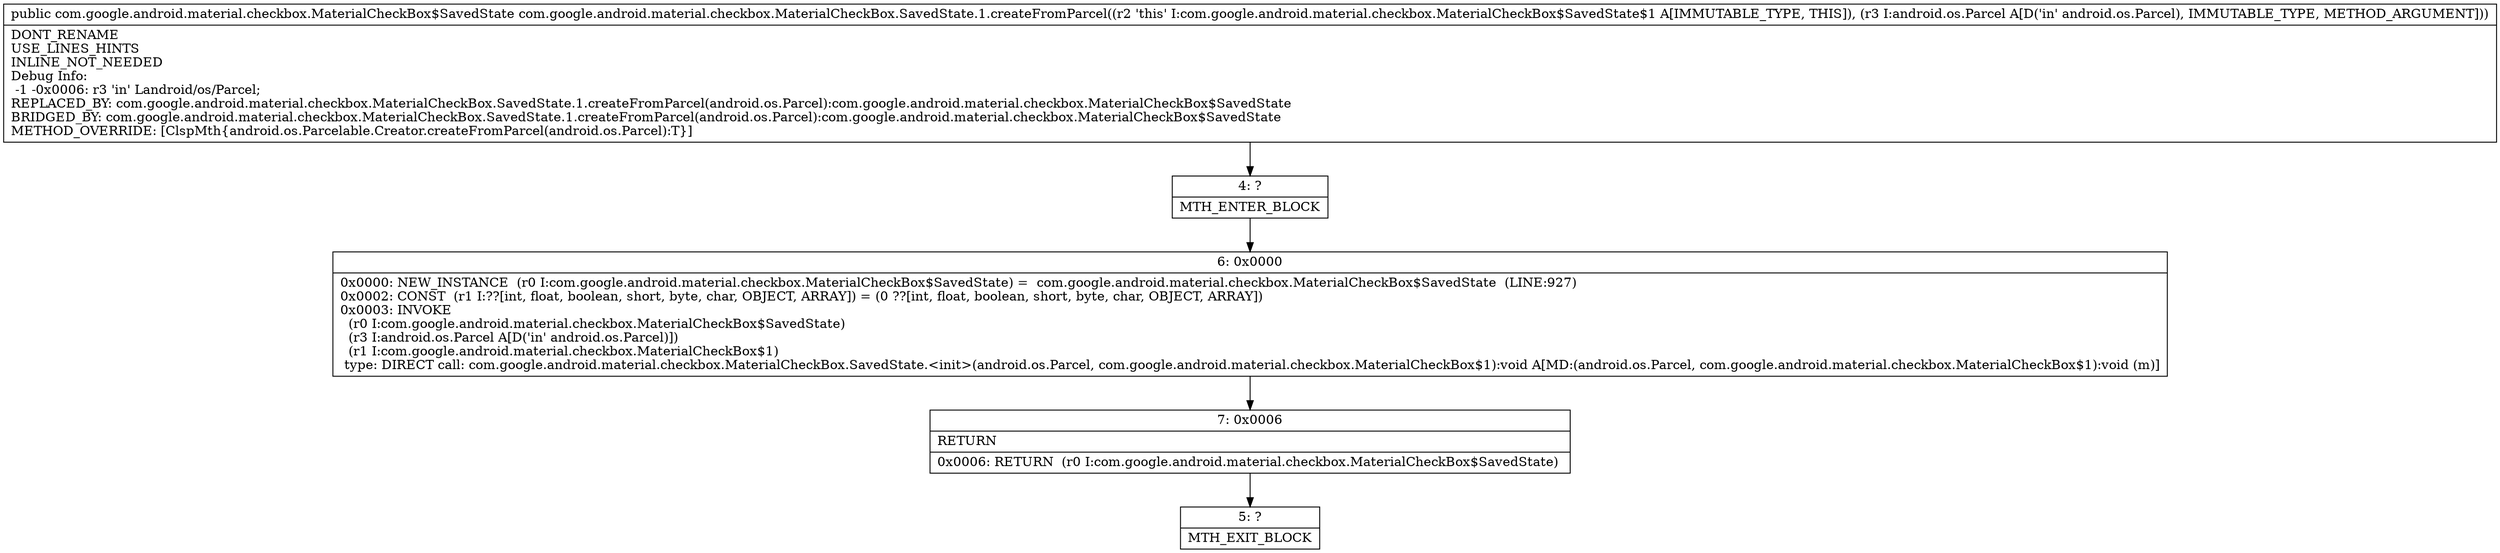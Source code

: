 digraph "CFG forcom.google.android.material.checkbox.MaterialCheckBox.SavedState.1.createFromParcel(Landroid\/os\/Parcel;)Lcom\/google\/android\/material\/checkbox\/MaterialCheckBox$SavedState;" {
Node_4 [shape=record,label="{4\:\ ?|MTH_ENTER_BLOCK\l}"];
Node_6 [shape=record,label="{6\:\ 0x0000|0x0000: NEW_INSTANCE  (r0 I:com.google.android.material.checkbox.MaterialCheckBox$SavedState) =  com.google.android.material.checkbox.MaterialCheckBox$SavedState  (LINE:927)\l0x0002: CONST  (r1 I:??[int, float, boolean, short, byte, char, OBJECT, ARRAY]) = (0 ??[int, float, boolean, short, byte, char, OBJECT, ARRAY]) \l0x0003: INVOKE  \l  (r0 I:com.google.android.material.checkbox.MaterialCheckBox$SavedState)\l  (r3 I:android.os.Parcel A[D('in' android.os.Parcel)])\l  (r1 I:com.google.android.material.checkbox.MaterialCheckBox$1)\l type: DIRECT call: com.google.android.material.checkbox.MaterialCheckBox.SavedState.\<init\>(android.os.Parcel, com.google.android.material.checkbox.MaterialCheckBox$1):void A[MD:(android.os.Parcel, com.google.android.material.checkbox.MaterialCheckBox$1):void (m)]\l}"];
Node_7 [shape=record,label="{7\:\ 0x0006|RETURN\l|0x0006: RETURN  (r0 I:com.google.android.material.checkbox.MaterialCheckBox$SavedState) \l}"];
Node_5 [shape=record,label="{5\:\ ?|MTH_EXIT_BLOCK\l}"];
MethodNode[shape=record,label="{public com.google.android.material.checkbox.MaterialCheckBox$SavedState com.google.android.material.checkbox.MaterialCheckBox.SavedState.1.createFromParcel((r2 'this' I:com.google.android.material.checkbox.MaterialCheckBox$SavedState$1 A[IMMUTABLE_TYPE, THIS]), (r3 I:android.os.Parcel A[D('in' android.os.Parcel), IMMUTABLE_TYPE, METHOD_ARGUMENT]))  | DONT_RENAME\lUSE_LINES_HINTS\lINLINE_NOT_NEEDED\lDebug Info:\l  \-1 \-0x0006: r3 'in' Landroid\/os\/Parcel;\lREPLACED_BY: com.google.android.material.checkbox.MaterialCheckBox.SavedState.1.createFromParcel(android.os.Parcel):com.google.android.material.checkbox.MaterialCheckBox$SavedState\lBRIDGED_BY: com.google.android.material.checkbox.MaterialCheckBox.SavedState.1.createFromParcel(android.os.Parcel):com.google.android.material.checkbox.MaterialCheckBox$SavedState\lMETHOD_OVERRIDE: [ClspMth\{android.os.Parcelable.Creator.createFromParcel(android.os.Parcel):T\}]\l}"];
MethodNode -> Node_4;Node_4 -> Node_6;
Node_6 -> Node_7;
Node_7 -> Node_5;
}


